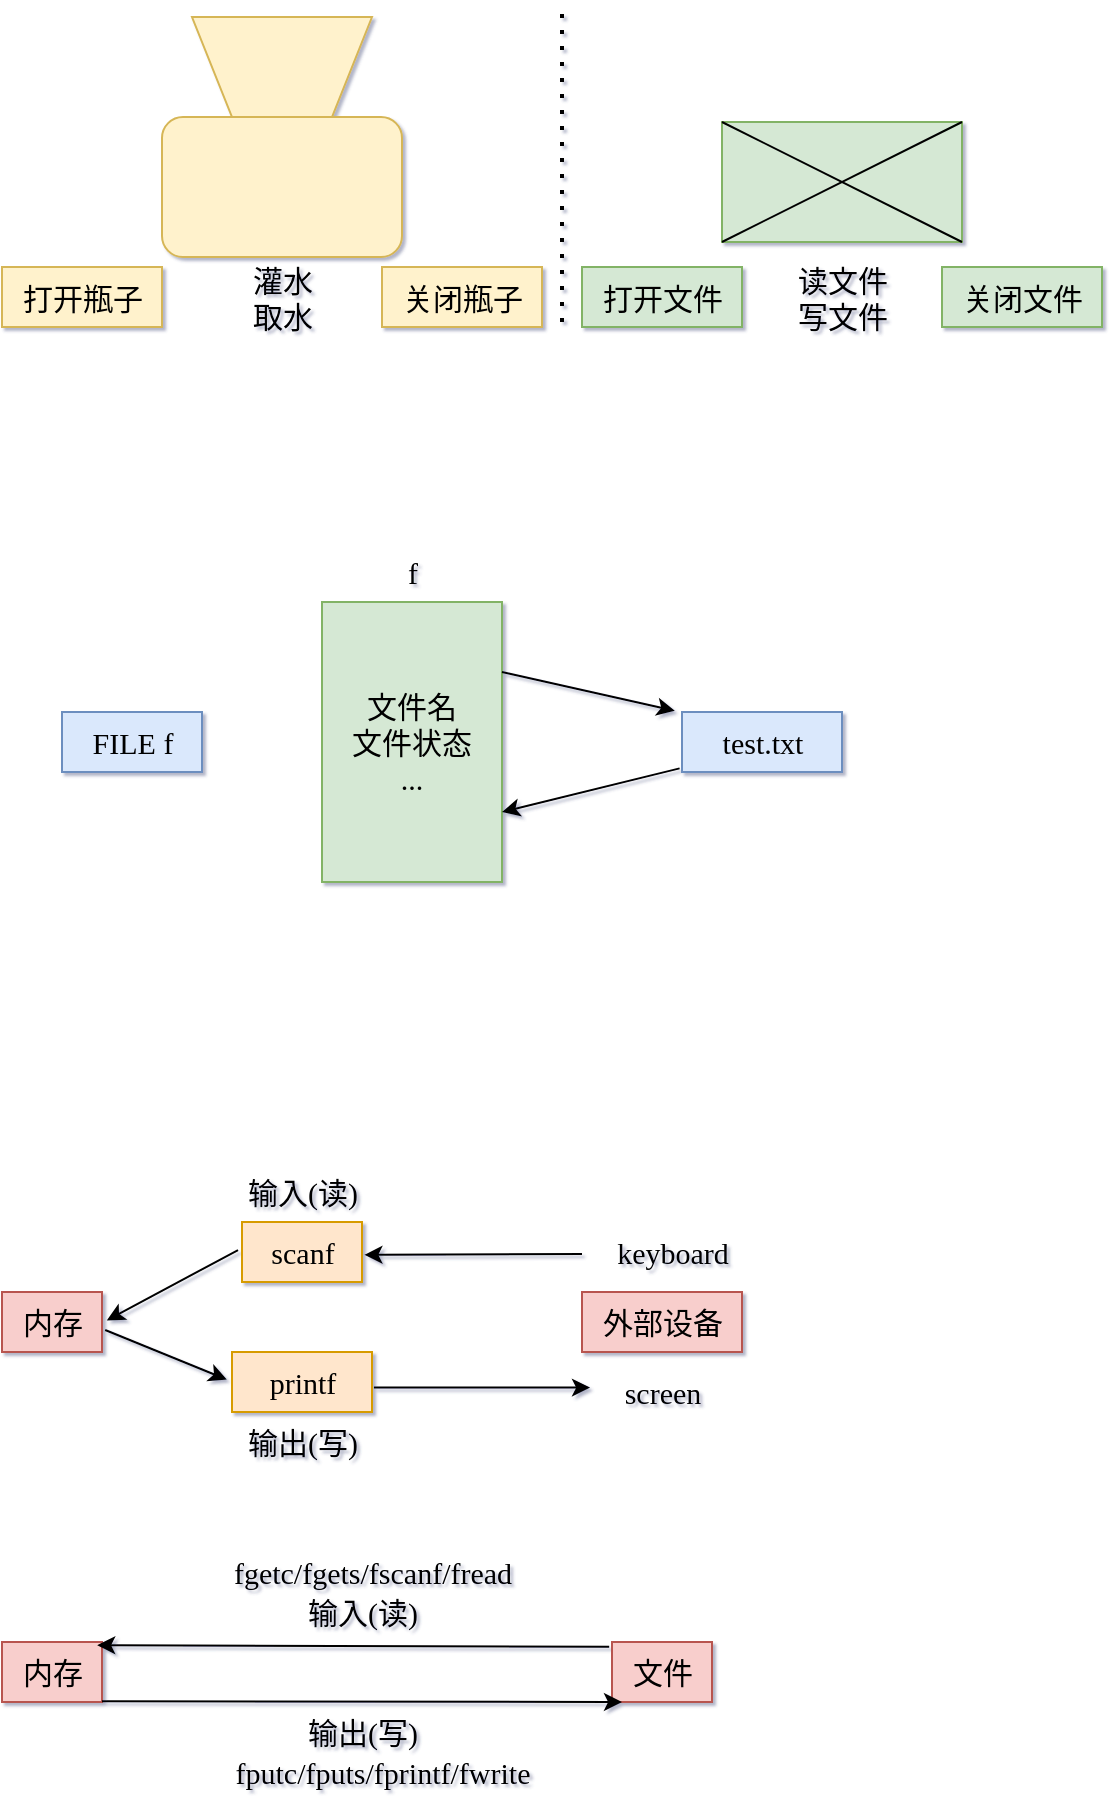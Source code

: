 <mxfile version="20.2.3" type="device"><diagram id="qC4jlSiiCpLr2uEKEx_W" name="第 1 页"><mxGraphModel dx="2238" dy="649" grid="1" gridSize="10" guides="1" tooltips="1" connect="1" arrows="1" fold="1" page="1" pageScale="1" pageWidth="1200" pageHeight="1920" background="none" math="0" shadow="1"><root><mxCell id="0"/><mxCell id="1" parent="0"/><mxCell id="9wX3jLi5-tP5i-Y3Vacl-1" value="" style="rounded=0;whiteSpace=wrap;html=1;fillColor=#d5e8d4;strokeColor=#82b366;" parent="1" vertex="1"><mxGeometry x="-560" y="440" width="120" height="60" as="geometry"/></mxCell><mxCell id="9wX3jLi5-tP5i-Y3Vacl-2" value="" style="endArrow=none;html=1;rounded=0;entryX=1;entryY=0;entryDx=0;entryDy=0;exitX=0;exitY=1;exitDx=0;exitDy=0;" parent="1" source="9wX3jLi5-tP5i-Y3Vacl-1" target="9wX3jLi5-tP5i-Y3Vacl-1" edge="1"><mxGeometry width="50" height="50" relative="1" as="geometry"><mxPoint x="-530" y="500" as="sourcePoint"/><mxPoint x="-480" y="450" as="targetPoint"/></mxGeometry></mxCell><mxCell id="9wX3jLi5-tP5i-Y3Vacl-4" value="" style="endArrow=none;html=1;rounded=0;entryX=0;entryY=0;entryDx=0;entryDy=0;exitX=1;exitY=1;exitDx=0;exitDy=0;" parent="1" source="9wX3jLi5-tP5i-Y3Vacl-1" target="9wX3jLi5-tP5i-Y3Vacl-1" edge="1"><mxGeometry width="50" height="50" relative="1" as="geometry"><mxPoint x="-530" y="500" as="sourcePoint"/><mxPoint x="-480" y="450" as="targetPoint"/></mxGeometry></mxCell><mxCell id="9wX3jLi5-tP5i-Y3Vacl-5" value="&lt;font style=&quot;font-size: 15px;&quot; face=&quot;Comic Sans MS&quot;&gt;打开文件&lt;/font&gt;" style="text;html=1;align=center;verticalAlign=middle;resizable=0;points=[];autosize=1;strokeColor=#82b366;fillColor=#d5e8d4;" parent="1" vertex="1"><mxGeometry x="-630" y="512.5" width="80" height="30" as="geometry"/></mxCell><mxCell id="9wX3jLi5-tP5i-Y3Vacl-6" value="读文件&lt;br&gt;写文件" style="text;html=1;align=center;verticalAlign=middle;resizable=0;points=[];autosize=1;fontSize=15;fontFamily=Comic Sans MS;" parent="1" vertex="1"><mxGeometry x="-535" y="502.5" width="70" height="50" as="geometry"/></mxCell><mxCell id="9wX3jLi5-tP5i-Y3Vacl-7" value="关闭文件" style="text;html=1;align=center;verticalAlign=middle;resizable=0;points=[];autosize=1;strokeColor=#82b366;fillColor=#d5e8d4;fontSize=15;fontFamily=Comic Sans MS;" parent="1" vertex="1"><mxGeometry x="-450" y="512.5" width="80" height="30" as="geometry"/></mxCell><mxCell id="9wX3jLi5-tP5i-Y3Vacl-8" value="" style="shape=trapezoid;perimeter=trapezoidPerimeter;whiteSpace=wrap;html=1;fixedSize=1;fontFamily=Comic Sans MS;fontSize=15;direction=west;fillColor=#fff2cc;strokeColor=#d6b656;" parent="1" vertex="1"><mxGeometry x="-825" y="387.5" width="90" height="50" as="geometry"/></mxCell><mxCell id="9wX3jLi5-tP5i-Y3Vacl-9" value="" style="rounded=1;whiteSpace=wrap;html=1;fontFamily=Comic Sans MS;fontSize=15;fillColor=#fff2cc;strokeColor=#d6b656;" parent="1" vertex="1"><mxGeometry x="-840" y="437.5" width="120" height="70" as="geometry"/></mxCell><mxCell id="9wX3jLi5-tP5i-Y3Vacl-10" value="打开瓶子" style="text;html=1;align=center;verticalAlign=middle;resizable=0;points=[];autosize=1;strokeColor=#d6b656;fillColor=#fff2cc;fontSize=15;fontFamily=Comic Sans MS;" parent="1" vertex="1"><mxGeometry x="-920" y="512.5" width="80" height="30" as="geometry"/></mxCell><mxCell id="9wX3jLi5-tP5i-Y3Vacl-11" value="灌水&lt;br&gt;取水" style="text;html=1;align=center;verticalAlign=middle;resizable=0;points=[];autosize=1;fontSize=15;fontFamily=Comic Sans MS;" parent="1" vertex="1"><mxGeometry x="-805" y="502.5" width="50" height="50" as="geometry"/></mxCell><mxCell id="9wX3jLi5-tP5i-Y3Vacl-12" value="关闭瓶子" style="text;html=1;align=center;verticalAlign=middle;resizable=0;points=[];autosize=1;strokeColor=#d6b656;fillColor=#fff2cc;fontSize=15;fontFamily=Comic Sans MS;" parent="1" vertex="1"><mxGeometry x="-730" y="512.5" width="80" height="30" as="geometry"/></mxCell><mxCell id="9wX3jLi5-tP5i-Y3Vacl-14" value="" style="endArrow=none;dashed=1;html=1;dashPattern=1 3;strokeWidth=2;rounded=0;fontFamily=Comic Sans MS;fontSize=15;" parent="1" edge="1"><mxGeometry width="50" height="50" relative="1" as="geometry"><mxPoint x="-640" y="540" as="sourcePoint"/><mxPoint x="-640" y="380" as="targetPoint"/></mxGeometry></mxCell><mxCell id="9wX3jLi5-tP5i-Y3Vacl-16" value="文件名&lt;br&gt;文件状态&lt;br&gt;..." style="rounded=0;whiteSpace=wrap;html=1;fontFamily=Comic Sans MS;fontSize=15;direction=south;fillColor=#d5e8d4;strokeColor=#82b366;" parent="1" vertex="1"><mxGeometry x="-760" y="680" width="90" height="140" as="geometry"/></mxCell><mxCell id="9wX3jLi5-tP5i-Y3Vacl-17" value="FILE f" style="text;html=1;align=center;verticalAlign=middle;resizable=0;points=[];autosize=1;strokeColor=#6c8ebf;fillColor=#dae8fc;fontSize=15;fontFamily=Comic Sans MS;" parent="1" vertex="1"><mxGeometry x="-890" y="735" width="70" height="30" as="geometry"/></mxCell><mxCell id="9wX3jLi5-tP5i-Y3Vacl-18" value="f" style="text;html=1;align=center;verticalAlign=middle;resizable=0;points=[];autosize=1;strokeColor=none;fillColor=none;fontSize=15;fontFamily=Comic Sans MS;" parent="1" vertex="1"><mxGeometry x="-730" y="650" width="30" height="30" as="geometry"/></mxCell><mxCell id="9wX3jLi5-tP5i-Y3Vacl-19" value="test.txt" style="text;html=1;align=center;verticalAlign=middle;resizable=0;points=[];autosize=1;strokeColor=#6c8ebf;fillColor=#dae8fc;fontSize=15;fontFamily=Comic Sans MS;" parent="1" vertex="1"><mxGeometry x="-580" y="735" width="80" height="30" as="geometry"/></mxCell><mxCell id="9wX3jLi5-tP5i-Y3Vacl-20" value="" style="endArrow=classic;html=1;rounded=0;fontFamily=Comic Sans MS;fontSize=15;exitX=0.25;exitY=0;exitDx=0;exitDy=0;entryX=-0.045;entryY=-0.02;entryDx=0;entryDy=0;entryPerimeter=0;" parent="1" source="9wX3jLi5-tP5i-Y3Vacl-16" target="9wX3jLi5-tP5i-Y3Vacl-19" edge="1"><mxGeometry width="50" height="50" relative="1" as="geometry"><mxPoint x="-530" y="820" as="sourcePoint"/><mxPoint x="-480" y="770" as="targetPoint"/></mxGeometry></mxCell><mxCell id="9wX3jLi5-tP5i-Y3Vacl-23" value="" style="endArrow=classic;html=1;rounded=0;fontFamily=Comic Sans MS;fontSize=15;exitX=-0.015;exitY=0.94;exitDx=0;exitDy=0;entryX=0.75;entryY=0;entryDx=0;entryDy=0;exitPerimeter=0;" parent="1" source="9wX3jLi5-tP5i-Y3Vacl-19" target="9wX3jLi5-tP5i-Y3Vacl-16" edge="1"><mxGeometry width="50" height="50" relative="1" as="geometry"><mxPoint x="-640" y="840" as="sourcePoint"/><mxPoint x="-553.6" y="859.4" as="targetPoint"/></mxGeometry></mxCell><mxCell id="9wX3jLi5-tP5i-Y3Vacl-25" value="外部设备" style="text;html=1;align=center;verticalAlign=middle;resizable=0;points=[];autosize=1;strokeColor=#b85450;fillColor=#f8cecc;fontSize=15;fontFamily=Comic Sans MS;" parent="1" vertex="1"><mxGeometry x="-630" y="1025" width="80" height="30" as="geometry"/></mxCell><mxCell id="9wX3jLi5-tP5i-Y3Vacl-26" value="内存" style="text;html=1;align=center;verticalAlign=middle;resizable=0;points=[];autosize=1;strokeColor=#b85450;fillColor=#f8cecc;fontSize=15;fontFamily=Comic Sans MS;" parent="1" vertex="1"><mxGeometry x="-920" y="1025" width="50" height="30" as="geometry"/></mxCell><mxCell id="9wX3jLi5-tP5i-Y3Vacl-27" value="scanf" style="text;html=1;align=center;verticalAlign=middle;resizable=0;points=[];autosize=1;strokeColor=#d79b00;fillColor=#ffe6cc;fontSize=15;fontFamily=Comic Sans MS;" parent="1" vertex="1"><mxGeometry x="-800" y="990" width="60" height="30" as="geometry"/></mxCell><mxCell id="9wX3jLi5-tP5i-Y3Vacl-28" value="printf" style="text;html=1;align=center;verticalAlign=middle;resizable=0;points=[];autosize=1;strokeColor=#d79b00;fillColor=#ffe6cc;fontSize=15;fontFamily=Comic Sans MS;" parent="1" vertex="1"><mxGeometry x="-805" y="1055" width="70" height="30" as="geometry"/></mxCell><mxCell id="9wX3jLi5-tP5i-Y3Vacl-34" value="" style="endArrow=classic;html=1;rounded=0;fontFamily=Comic Sans MS;fontSize=15;exitX=-0.033;exitY=0.467;exitDx=0;exitDy=0;exitPerimeter=0;entryX=1.048;entryY=0.473;entryDx=0;entryDy=0;entryPerimeter=0;" parent="1" source="9wX3jLi5-tP5i-Y3Vacl-27" target="9wX3jLi5-tP5i-Y3Vacl-26" edge="1"><mxGeometry width="50" height="50" relative="1" as="geometry"><mxPoint x="-530" y="1160" as="sourcePoint"/><mxPoint x="-480" y="1110" as="targetPoint"/></mxGeometry></mxCell><mxCell id="9wX3jLi5-tP5i-Y3Vacl-36" value="" style="endArrow=classic;html=1;rounded=0;fontFamily=Comic Sans MS;fontSize=15;exitX=1.032;exitY=0.633;exitDx=0;exitDy=0;exitPerimeter=0;entryX=-0.037;entryY=0.46;entryDx=0;entryDy=0;entryPerimeter=0;" parent="1" source="9wX3jLi5-tP5i-Y3Vacl-26" target="9wX3jLi5-tP5i-Y3Vacl-28" edge="1"><mxGeometry width="50" height="50" relative="1" as="geometry"><mxPoint x="-530" y="1160" as="sourcePoint"/><mxPoint x="-480" y="1110" as="targetPoint"/></mxGeometry></mxCell><mxCell id="9wX3jLi5-tP5i-Y3Vacl-37" value="keyboard" style="text;html=1;align=center;verticalAlign=middle;resizable=0;points=[];autosize=1;strokeColor=none;fillColor=none;fontSize=15;fontFamily=Comic Sans MS;" parent="1" vertex="1"><mxGeometry x="-630" y="990" width="90" height="30" as="geometry"/></mxCell><mxCell id="9wX3jLi5-tP5i-Y3Vacl-38" value="screen" style="text;html=1;align=center;verticalAlign=middle;resizable=0;points=[];autosize=1;strokeColor=none;fillColor=none;fontSize=15;fontFamily=Comic Sans MS;" parent="1" vertex="1"><mxGeometry x="-625" y="1060" width="70" height="30" as="geometry"/></mxCell><mxCell id="9wX3jLi5-tP5i-Y3Vacl-39" value="" style="endArrow=classic;html=1;rounded=0;fontFamily=Comic Sans MS;fontSize=15;entryX=1.02;entryY=0.547;entryDx=0;entryDy=0;entryPerimeter=0;" parent="1" target="9wX3jLi5-tP5i-Y3Vacl-27" edge="1"><mxGeometry width="50" height="50" relative="1" as="geometry"><mxPoint x="-630" y="1006" as="sourcePoint"/><mxPoint x="-480" y="1110" as="targetPoint"/></mxGeometry></mxCell><mxCell id="9wX3jLi5-tP5i-Y3Vacl-40" value="" style="endArrow=classic;html=1;rounded=0;fontFamily=Comic Sans MS;fontSize=15;exitX=1.014;exitY=0.593;exitDx=0;exitDy=0;exitPerimeter=0;entryX=-0.014;entryY=0.427;entryDx=0;entryDy=0;entryPerimeter=0;" parent="1" source="9wX3jLi5-tP5i-Y3Vacl-28" target="9wX3jLi5-tP5i-Y3Vacl-38" edge="1"><mxGeometry width="50" height="50" relative="1" as="geometry"><mxPoint x="-530" y="1160" as="sourcePoint"/><mxPoint x="-480" y="1110" as="targetPoint"/></mxGeometry></mxCell><mxCell id="9wX3jLi5-tP5i-Y3Vacl-41" value="输入(读)" style="text;html=1;align=center;verticalAlign=middle;resizable=0;points=[];autosize=1;fontSize=15;fontFamily=Comic Sans MS;" parent="1" vertex="1"><mxGeometry x="-810" y="960" width="80" height="30" as="geometry"/></mxCell><mxCell id="9wX3jLi5-tP5i-Y3Vacl-42" value="输出(写)" style="text;html=1;align=center;verticalAlign=middle;resizable=0;points=[];autosize=1;strokeColor=none;fillColor=none;fontSize=15;fontFamily=Comic Sans MS;" parent="1" vertex="1"><mxGeometry x="-810" y="1085" width="80" height="30" as="geometry"/></mxCell><mxCell id="9wX3jLi5-tP5i-Y3Vacl-43" value="内存" style="text;html=1;align=center;verticalAlign=middle;resizable=0;points=[];autosize=1;strokeColor=#b85450;fillColor=#f8cecc;fontSize=15;fontFamily=Comic Sans MS;" parent="1" vertex="1"><mxGeometry x="-920" y="1200" width="50" height="30" as="geometry"/></mxCell><mxCell id="9wX3jLi5-tP5i-Y3Vacl-44" value="文件" style="text;html=1;align=center;verticalAlign=middle;resizable=0;points=[];autosize=1;strokeColor=#b85450;fillColor=#f8cecc;fontSize=15;fontFamily=Comic Sans MS;" parent="1" vertex="1"><mxGeometry x="-615" y="1200" width="50" height="30" as="geometry"/></mxCell><mxCell id="9wX3jLi5-tP5i-Y3Vacl-49" value="" style="endArrow=classic;html=1;rounded=0;fontFamily=Comic Sans MS;fontSize=15;entryX=0.952;entryY=0.053;entryDx=0;entryDy=0;entryPerimeter=0;exitX=-0.028;exitY=0.08;exitDx=0;exitDy=0;exitPerimeter=0;" parent="1" source="9wX3jLi5-tP5i-Y3Vacl-44" target="9wX3jLi5-tP5i-Y3Vacl-43" edge="1"><mxGeometry width="50" height="50" relative="1" as="geometry"><mxPoint x="-620" y="1202" as="sourcePoint"/><mxPoint x="-480" y="1110" as="targetPoint"/></mxGeometry></mxCell><mxCell id="9wX3jLi5-tP5i-Y3Vacl-50" value="" style="endArrow=classic;html=1;rounded=0;fontFamily=Comic Sans MS;fontSize=15;exitX=1;exitY=0.987;exitDx=0;exitDy=0;exitPerimeter=0;" parent="1" source="9wX3jLi5-tP5i-Y3Vacl-43" edge="1"><mxGeometry width="50" height="50" relative="1" as="geometry"><mxPoint x="-530" y="1160" as="sourcePoint"/><mxPoint x="-610" y="1230" as="targetPoint"/></mxGeometry></mxCell><mxCell id="9wX3jLi5-tP5i-Y3Vacl-51" value="输入(读)" style="text;html=1;align=center;verticalAlign=middle;resizable=0;points=[];autosize=1;strokeColor=none;fillColor=none;fontSize=15;fontFamily=Comic Sans MS;" parent="1" vertex="1"><mxGeometry x="-780" y="1170" width="80" height="30" as="geometry"/></mxCell><mxCell id="9wX3jLi5-tP5i-Y3Vacl-52" value="输出(写)" style="text;html=1;align=center;verticalAlign=middle;resizable=0;points=[];autosize=1;strokeColor=none;fillColor=none;fontSize=15;fontFamily=Comic Sans MS;" parent="1" vertex="1"><mxGeometry x="-780" y="1230" width="80" height="30" as="geometry"/></mxCell><mxCell id="9wX3jLi5-tP5i-Y3Vacl-53" value="fgetc/fgets/fscanf/fread" style="text;html=1;align=center;verticalAlign=middle;resizable=0;points=[];autosize=1;strokeColor=none;fillColor=none;fontSize=15;fontFamily=Comic Sans MS;strokeWidth=1;" parent="1" vertex="1"><mxGeometry x="-840" y="1150" width="210" height="30" as="geometry"/></mxCell><mxCell id="9wX3jLi5-tP5i-Y3Vacl-54" value="fputc/fputs/fprintf/fwrite" style="text;html=1;align=center;verticalAlign=middle;resizable=0;points=[];autosize=1;strokeColor=none;fillColor=none;fontSize=15;fontFamily=Comic Sans MS;" parent="1" vertex="1"><mxGeometry x="-840" y="1250" width="220" height="30" as="geometry"/></mxCell></root></mxGraphModel></diagram></mxfile>
